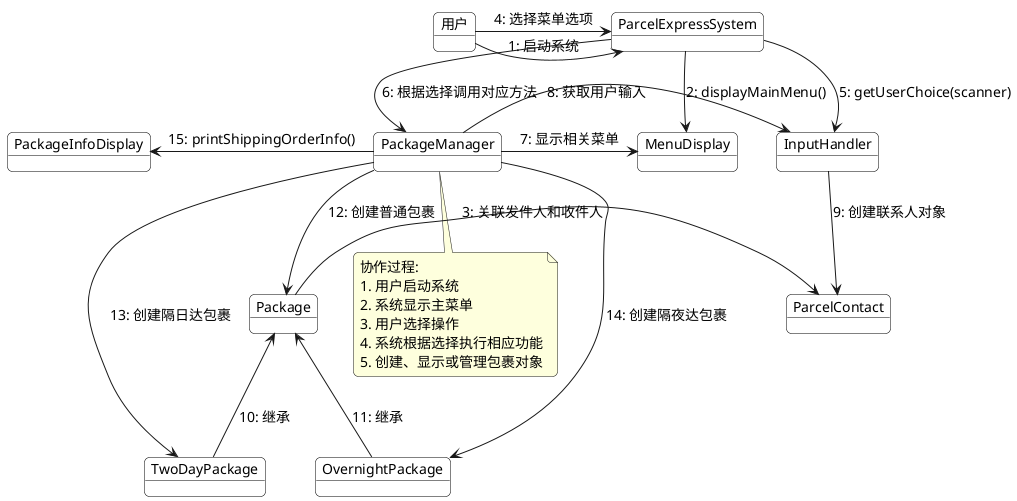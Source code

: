 @startuml 包裹快递服务系统协作图

skinparam backgroundColor white
skinparam handwritten false
skinparam defaultFontName Microsoft YaHei
skinparam defaultFontSize 14
skinparam roundCorner 10
skinparam shadowing false

skinparam object {
  BackgroundColor #FFFFFF
  BorderColor #000000
  FontColor #000000
}

object "用户" as user
object "ParcelExpressSystem" as main
object "MenuDisplay" as menu
object "InputHandler" as input
object "PackageManager" as manager
object "PackageInfoDisplay" as display
object "Package" as package
object "TwoDayPackage" as twoDay
object "OvernightPackage" as overnight
object "ParcelContact" as contact

user -right-> main : "1: 启动系统"
user -right-> main : "4: 选择菜单选项"

main -down-> menu : "2: displayMainMenu()"
main -down-> input : "5: getUserChoice(scanner)"
main -down-> manager : "6: 根据选择调用对应方法"

manager -right-> menu : "7: 显示相关菜单"
manager -right-> input : "8: 获取用户输入"
manager -down-> package : "12: 创建普通包裹"
manager -down-> twoDay : "13: 创建隔日达包裹"
manager -down-> overnight : "14: 创建隔夜达包裹"
manager -left-> display : "15: printShippingOrderInfo()"

input -down-> contact : "9: 创建联系人对象"

package -left-> contact : "3: 关联发件人和收件人"
twoDay -up-> package : "10: 继承"
overnight -up-> package : "11: 继承"

note bottom of manager
  协作过程:
  1. 用户启动系统
  2. 系统显示主菜单
  3. 用户选择操作
  4. 系统根据选择执行相应功能
  5. 创建、显示或管理包裹对象
end note

@enduml 